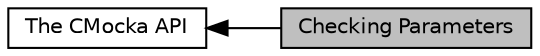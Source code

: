 digraph "Checking Parameters"
{
  edge [fontname="Helvetica",fontsize="10",labelfontname="Helvetica",labelfontsize="10"];
  node [fontname="Helvetica",fontsize="10",shape=box];
  rankdir=LR;
  Node2 [label="The CMocka API",height=0.2,width=0.4,color="black", fillcolor="white", style="filled",URL="$group__cmocka.html",tooltip="These headers or their equivalents MUST be included prior to including this header file."];
  Node1 [label="Checking Parameters",height=0.2,width=0.4,color="black", fillcolor="grey75", style="filled", fontcolor="black",tooltip=" "];
  Node2->Node1 [shape=plaintext, dir="back", style="solid"];
}
